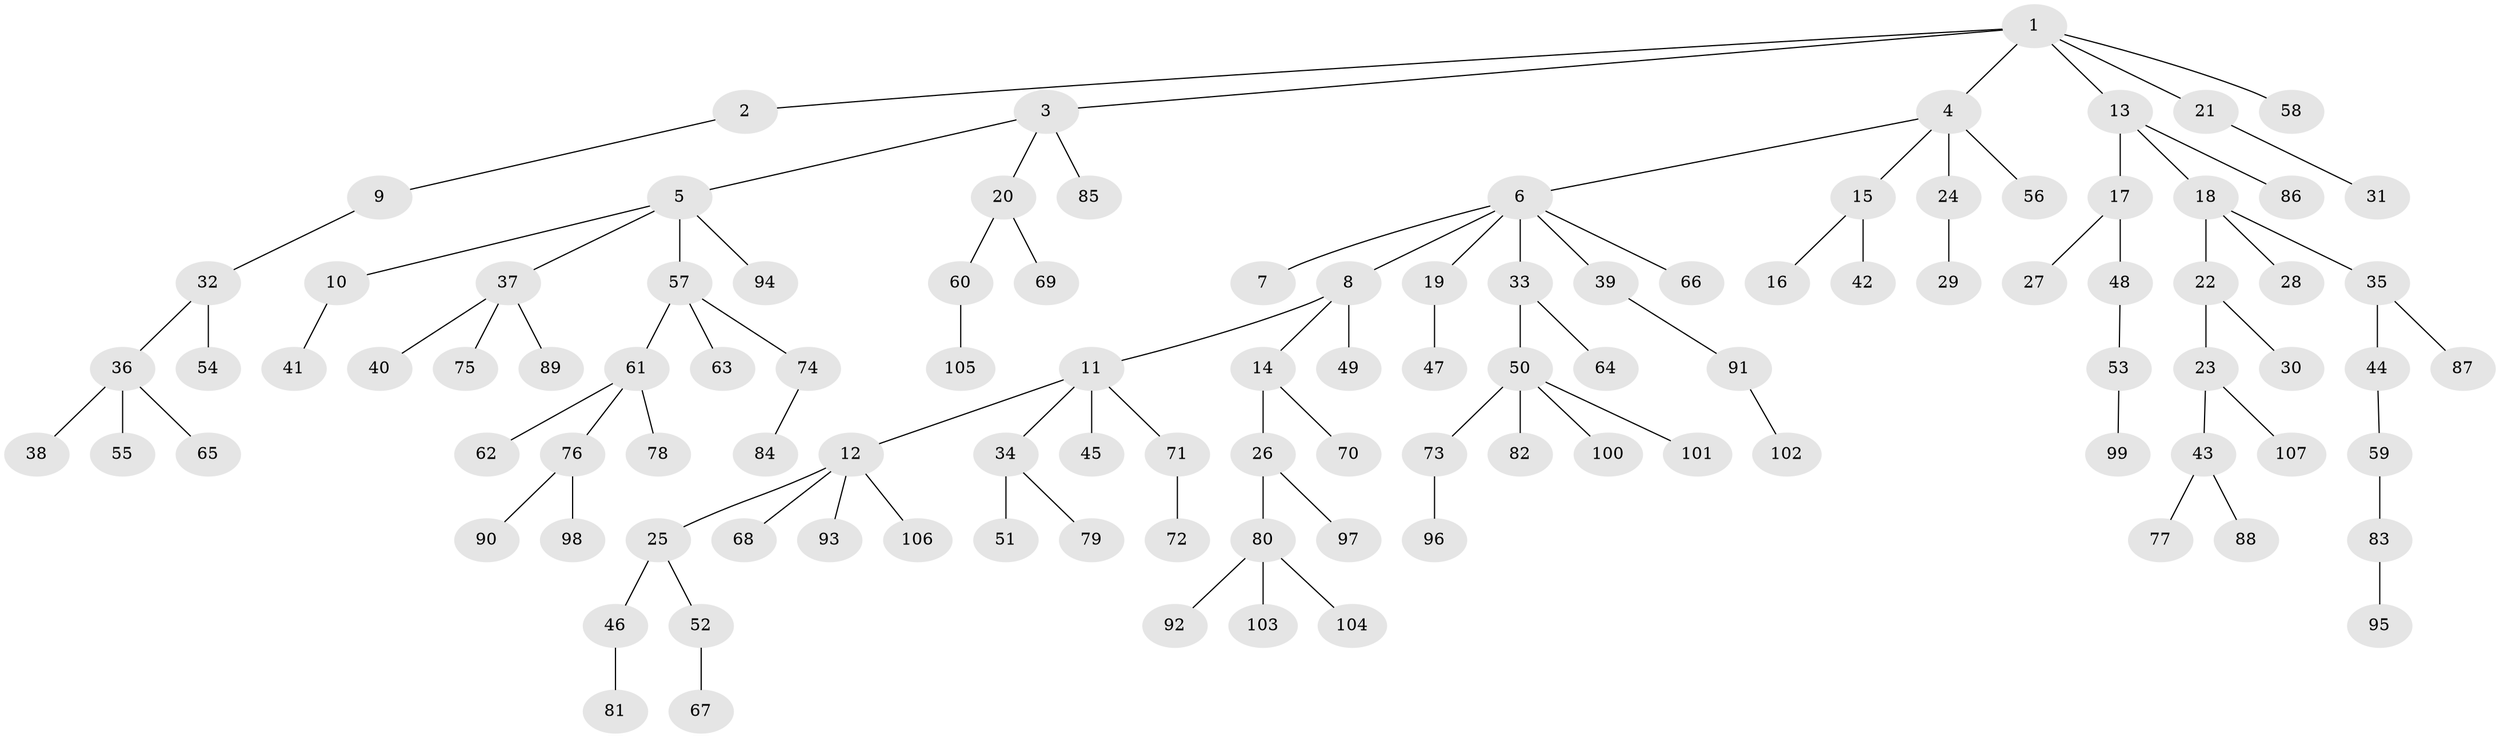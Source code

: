 // Generated by graph-tools (version 1.1) at 2025/50/03/09/25 03:50:21]
// undirected, 107 vertices, 106 edges
graph export_dot {
graph [start="1"]
  node [color=gray90,style=filled];
  1;
  2;
  3;
  4;
  5;
  6;
  7;
  8;
  9;
  10;
  11;
  12;
  13;
  14;
  15;
  16;
  17;
  18;
  19;
  20;
  21;
  22;
  23;
  24;
  25;
  26;
  27;
  28;
  29;
  30;
  31;
  32;
  33;
  34;
  35;
  36;
  37;
  38;
  39;
  40;
  41;
  42;
  43;
  44;
  45;
  46;
  47;
  48;
  49;
  50;
  51;
  52;
  53;
  54;
  55;
  56;
  57;
  58;
  59;
  60;
  61;
  62;
  63;
  64;
  65;
  66;
  67;
  68;
  69;
  70;
  71;
  72;
  73;
  74;
  75;
  76;
  77;
  78;
  79;
  80;
  81;
  82;
  83;
  84;
  85;
  86;
  87;
  88;
  89;
  90;
  91;
  92;
  93;
  94;
  95;
  96;
  97;
  98;
  99;
  100;
  101;
  102;
  103;
  104;
  105;
  106;
  107;
  1 -- 2;
  1 -- 3;
  1 -- 4;
  1 -- 13;
  1 -- 21;
  1 -- 58;
  2 -- 9;
  3 -- 5;
  3 -- 20;
  3 -- 85;
  4 -- 6;
  4 -- 15;
  4 -- 24;
  4 -- 56;
  5 -- 10;
  5 -- 37;
  5 -- 57;
  5 -- 94;
  6 -- 7;
  6 -- 8;
  6 -- 19;
  6 -- 33;
  6 -- 39;
  6 -- 66;
  8 -- 11;
  8 -- 14;
  8 -- 49;
  9 -- 32;
  10 -- 41;
  11 -- 12;
  11 -- 34;
  11 -- 45;
  11 -- 71;
  12 -- 25;
  12 -- 68;
  12 -- 93;
  12 -- 106;
  13 -- 17;
  13 -- 18;
  13 -- 86;
  14 -- 26;
  14 -- 70;
  15 -- 16;
  15 -- 42;
  17 -- 27;
  17 -- 48;
  18 -- 22;
  18 -- 28;
  18 -- 35;
  19 -- 47;
  20 -- 60;
  20 -- 69;
  21 -- 31;
  22 -- 23;
  22 -- 30;
  23 -- 43;
  23 -- 107;
  24 -- 29;
  25 -- 46;
  25 -- 52;
  26 -- 80;
  26 -- 97;
  32 -- 36;
  32 -- 54;
  33 -- 50;
  33 -- 64;
  34 -- 51;
  34 -- 79;
  35 -- 44;
  35 -- 87;
  36 -- 38;
  36 -- 55;
  36 -- 65;
  37 -- 40;
  37 -- 75;
  37 -- 89;
  39 -- 91;
  43 -- 77;
  43 -- 88;
  44 -- 59;
  46 -- 81;
  48 -- 53;
  50 -- 73;
  50 -- 82;
  50 -- 100;
  50 -- 101;
  52 -- 67;
  53 -- 99;
  57 -- 61;
  57 -- 63;
  57 -- 74;
  59 -- 83;
  60 -- 105;
  61 -- 62;
  61 -- 76;
  61 -- 78;
  71 -- 72;
  73 -- 96;
  74 -- 84;
  76 -- 90;
  76 -- 98;
  80 -- 92;
  80 -- 103;
  80 -- 104;
  83 -- 95;
  91 -- 102;
}
